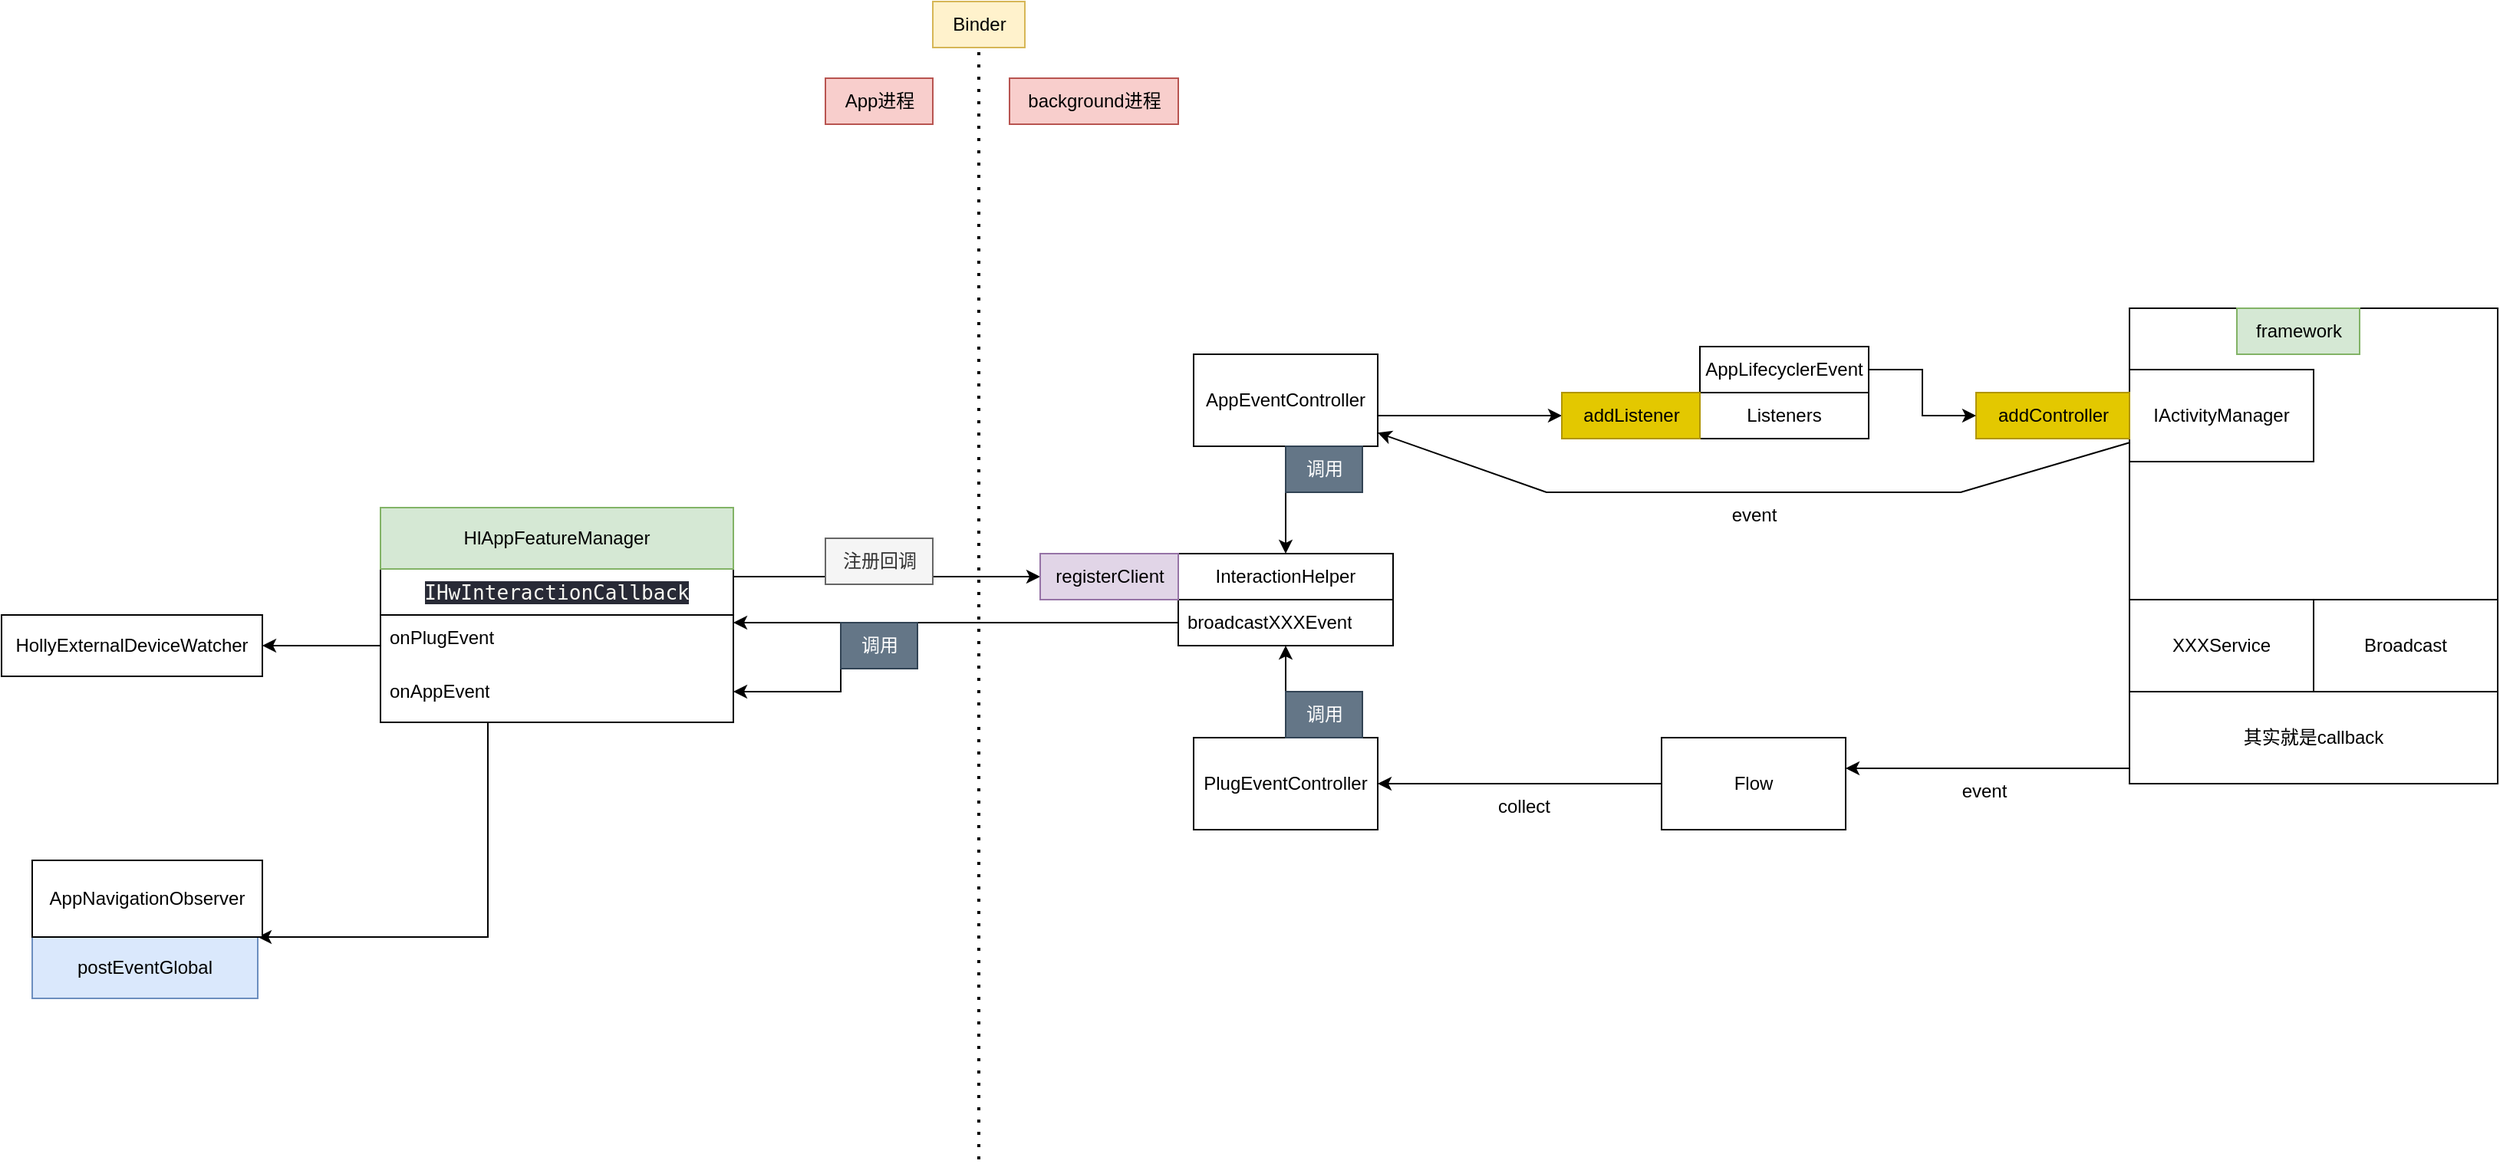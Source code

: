 <mxfile version="22.1.4" type="github">
  <diagram name="第 1 页" id="lvjemA2xEv6mycSAy2Vi">
    <mxGraphModel dx="3088" dy="738" grid="1" gridSize="10" guides="1" tooltips="1" connect="1" arrows="1" fold="1" page="1" pageScale="1" pageWidth="827" pageHeight="1169" math="0" shadow="0">
      <root>
        <mxCell id="0" />
        <mxCell id="1" parent="0" />
        <mxCell id="lztWq5X_nUzuxm9hb4JQ-7" value="" style="whiteSpace=wrap;html=1;aspect=fixed;" parent="1" vertex="1">
          <mxGeometry x="390" y="500" width="240" height="240" as="geometry" />
        </mxCell>
        <mxCell id="lztWq5X_nUzuxm9hb4JQ-8" value="framework" style="text;html=1;align=center;verticalAlign=middle;resizable=0;points=[];autosize=1;strokeColor=#82b366;fillColor=#d5e8d4;" parent="1" vertex="1">
          <mxGeometry x="460" y="500" width="80" height="30" as="geometry" />
        </mxCell>
        <mxCell id="lztWq5X_nUzuxm9hb4JQ-9" value="IActivityManager" style="rounded=0;whiteSpace=wrap;html=1;" parent="1" vertex="1">
          <mxGeometry x="390" y="540" width="120" height="60" as="geometry" />
        </mxCell>
        <mxCell id="lztWq5X_nUzuxm9hb4JQ-10" value="addController" style="text;html=1;align=center;verticalAlign=middle;resizable=0;points=[];autosize=1;strokeColor=#B09500;fillColor=#e3c800;fontColor=#000000;" parent="1" vertex="1">
          <mxGeometry x="290" y="555" width="100" height="30" as="geometry" />
        </mxCell>
        <mxCell id="lztWq5X_nUzuxm9hb4JQ-13" style="edgeStyle=orthogonalEdgeStyle;rounded=0;orthogonalLoop=1;jettySize=auto;html=1;" parent="1" source="lztWq5X_nUzuxm9hb4JQ-11" target="lztWq5X_nUzuxm9hb4JQ-10" edge="1">
          <mxGeometry relative="1" as="geometry">
            <Array as="points">
              <mxPoint x="255" y="540" />
              <mxPoint x="255" y="570" />
            </Array>
          </mxGeometry>
        </mxCell>
        <mxCell id="lztWq5X_nUzuxm9hb4JQ-11" value="AppLifecyclerEvent" style="rounded=0;whiteSpace=wrap;html=1;" parent="1" vertex="1">
          <mxGeometry x="110" y="525" width="110" height="30" as="geometry" />
        </mxCell>
        <mxCell id="lztWq5X_nUzuxm9hb4JQ-12" value="Listeners" style="whiteSpace=wrap;html=1;" parent="1" vertex="1">
          <mxGeometry x="110" y="555" width="110" height="30" as="geometry" />
        </mxCell>
        <mxCell id="lztWq5X_nUzuxm9hb4JQ-17" style="edgeStyle=orthogonalEdgeStyle;rounded=0;orthogonalLoop=1;jettySize=auto;html=1;" parent="1" source="lztWq5X_nUzuxm9hb4JQ-14" target="lztWq5X_nUzuxm9hb4JQ-16" edge="1">
          <mxGeometry relative="1" as="geometry">
            <Array as="points">
              <mxPoint x="-60" y="570" />
              <mxPoint x="-60" y="570" />
            </Array>
          </mxGeometry>
        </mxCell>
        <mxCell id="lztWq5X_nUzuxm9hb4JQ-22" style="edgeStyle=orthogonalEdgeStyle;rounded=0;orthogonalLoop=1;jettySize=auto;html=1;" parent="1" source="lztWq5X_nUzuxm9hb4JQ-14" target="lztWq5X_nUzuxm9hb4JQ-18" edge="1">
          <mxGeometry relative="1" as="geometry" />
        </mxCell>
        <mxCell id="lztWq5X_nUzuxm9hb4JQ-14" value="AppEventController" style="rounded=0;whiteSpace=wrap;html=1;" parent="1" vertex="1">
          <mxGeometry x="-220" y="530" width="120" height="60" as="geometry" />
        </mxCell>
        <mxCell id="lztWq5X_nUzuxm9hb4JQ-16" value="addListener" style="text;html=1;align=center;verticalAlign=middle;resizable=0;points=[];autosize=1;strokeColor=#B09500;fillColor=#e3c800;fontColor=#000000;" parent="1" vertex="1">
          <mxGeometry x="20" y="555" width="90" height="30" as="geometry" />
        </mxCell>
        <mxCell id="lztWq5X_nUzuxm9hb4JQ-18" value="InteractionHelper" style="swimlane;fontStyle=0;childLayout=stackLayout;horizontal=1;startSize=30;horizontalStack=0;resizeParent=1;resizeParentMax=0;resizeLast=0;collapsible=1;marginBottom=0;whiteSpace=wrap;html=1;" parent="1" vertex="1">
          <mxGeometry x="-230" y="660" width="140" height="60" as="geometry" />
        </mxCell>
        <mxCell id="lztWq5X_nUzuxm9hb4JQ-19" value="broadcastXXXEvent" style="text;strokeColor=none;fillColor=none;align=left;verticalAlign=middle;spacingLeft=4;spacingRight=4;overflow=hidden;points=[[0,0.5],[1,0.5]];portConstraint=eastwest;rotatable=0;whiteSpace=wrap;html=1;" parent="lztWq5X_nUzuxm9hb4JQ-18" vertex="1">
          <mxGeometry y="30" width="140" height="30" as="geometry" />
        </mxCell>
        <mxCell id="lztWq5X_nUzuxm9hb4JQ-23" value="调用" style="text;html=1;align=center;verticalAlign=middle;resizable=0;points=[];autosize=1;strokeColor=#314354;fillColor=#647687;fontColor=#ffffff;" parent="1" vertex="1">
          <mxGeometry x="-160" y="590" width="50" height="30" as="geometry" />
        </mxCell>
        <mxCell id="lztWq5X_nUzuxm9hb4JQ-39" style="edgeStyle=orthogonalEdgeStyle;rounded=0;orthogonalLoop=1;jettySize=auto;html=1;" parent="1" source="lztWq5X_nUzuxm9hb4JQ-25" target="lztWq5X_nUzuxm9hb4JQ-19" edge="1">
          <mxGeometry relative="1" as="geometry">
            <Array as="points">
              <mxPoint x="-160" y="720" />
              <mxPoint x="-160" y="720" />
            </Array>
          </mxGeometry>
        </mxCell>
        <mxCell id="lztWq5X_nUzuxm9hb4JQ-25" value="PlugEventController" style="rounded=0;whiteSpace=wrap;html=1;" parent="1" vertex="1">
          <mxGeometry x="-220" y="780" width="120" height="60" as="geometry" />
        </mxCell>
        <mxCell id="lztWq5X_nUzuxm9hb4JQ-32" value="XXXService" style="rounded=0;whiteSpace=wrap;html=1;" parent="1" vertex="1">
          <mxGeometry x="390" y="690" width="120" height="60" as="geometry" />
        </mxCell>
        <mxCell id="lztWq5X_nUzuxm9hb4JQ-33" value="Broadcast" style="rounded=0;whiteSpace=wrap;html=1;" parent="1" vertex="1">
          <mxGeometry x="510" y="690" width="120" height="60" as="geometry" />
        </mxCell>
        <mxCell id="lztWq5X_nUzuxm9hb4JQ-38" style="edgeStyle=orthogonalEdgeStyle;rounded=0;orthogonalLoop=1;jettySize=auto;html=1;" parent="1" source="lztWq5X_nUzuxm9hb4JQ-37" target="lztWq5X_nUzuxm9hb4JQ-52" edge="1">
          <mxGeometry relative="1" as="geometry">
            <mxPoint x="230" y="790" as="targetPoint" />
            <Array as="points">
              <mxPoint x="300" y="800" />
              <mxPoint x="300" y="800" />
            </Array>
          </mxGeometry>
        </mxCell>
        <mxCell id="lztWq5X_nUzuxm9hb4JQ-37" value="其实就是callback" style="rounded=0;whiteSpace=wrap;html=1;" parent="1" vertex="1">
          <mxGeometry x="390" y="750" width="240" height="60" as="geometry" />
        </mxCell>
        <mxCell id="lztWq5X_nUzuxm9hb4JQ-40" value="调用" style="text;html=1;align=center;verticalAlign=middle;resizable=0;points=[];autosize=1;strokeColor=#314354;fillColor=#647687;fontColor=#ffffff;" parent="1" vertex="1">
          <mxGeometry x="-160" y="750" width="50" height="30" as="geometry" />
        </mxCell>
        <mxCell id="lztWq5X_nUzuxm9hb4JQ-62" style="edgeStyle=orthogonalEdgeStyle;rounded=0;orthogonalLoop=1;jettySize=auto;html=1;" parent="1" source="lztWq5X_nUzuxm9hb4JQ-42" target="lztWq5X_nUzuxm9hb4JQ-61" edge="1">
          <mxGeometry relative="1" as="geometry">
            <Array as="points">
              <mxPoint x="-460" y="675" />
              <mxPoint x="-460" y="675" />
            </Array>
          </mxGeometry>
        </mxCell>
        <mxCell id="lztWq5X_nUzuxm9hb4JQ-42" value="&lt;div style=&quot;background-color:#282a36;color:#f8f8f2;font-family:&#39;JetBrains Mono&#39;,monospace;font-size:9.8pt;&quot;&gt;&lt;pre&gt;IHwInteractionCallback&lt;/pre&gt;&lt;/div&gt;" style="swimlane;fontStyle=0;childLayout=stackLayout;horizontal=1;startSize=30;horizontalStack=0;resizeParent=1;resizeParentMax=0;resizeLast=0;collapsible=1;marginBottom=0;whiteSpace=wrap;html=1;" parent="1" vertex="1">
          <mxGeometry x="-750" y="670" width="230" height="100" as="geometry" />
        </mxCell>
        <mxCell id="lztWq5X_nUzuxm9hb4JQ-43" value="onPlugEvent" style="text;strokeColor=none;fillColor=none;align=left;verticalAlign=middle;spacingLeft=4;spacingRight=4;overflow=hidden;points=[[0,0.5],[1,0.5]];portConstraint=eastwest;rotatable=0;whiteSpace=wrap;html=1;" parent="lztWq5X_nUzuxm9hb4JQ-42" vertex="1">
          <mxGeometry y="30" width="230" height="30" as="geometry" />
        </mxCell>
        <mxCell id="lztWq5X_nUzuxm9hb4JQ-45" value="onAppEvent" style="text;strokeColor=none;fillColor=none;align=left;verticalAlign=middle;spacingLeft=4;spacingRight=4;overflow=hidden;points=[[0,0.5],[1,0.5]];portConstraint=eastwest;rotatable=0;whiteSpace=wrap;html=1;" parent="lztWq5X_nUzuxm9hb4JQ-42" vertex="1">
          <mxGeometry y="60" width="230" height="40" as="geometry" />
        </mxCell>
        <mxCell id="lztWq5X_nUzuxm9hb4JQ-46" value="" style="endArrow=classic;html=1;rounded=0;" parent="1" source="lztWq5X_nUzuxm9hb4JQ-9" target="lztWq5X_nUzuxm9hb4JQ-14" edge="1">
          <mxGeometry width="50" height="50" relative="1" as="geometry">
            <mxPoint x="180" y="720" as="sourcePoint" />
            <mxPoint x="230" y="670" as="targetPoint" />
            <Array as="points">
              <mxPoint x="280" y="620" />
              <mxPoint x="150" y="620" />
              <mxPoint x="10" y="620" />
            </Array>
          </mxGeometry>
        </mxCell>
        <mxCell id="lztWq5X_nUzuxm9hb4JQ-47" value="event" style="text;html=1;align=center;verticalAlign=middle;resizable=0;points=[];autosize=1;strokeColor=none;fillColor=none;" parent="1" vertex="1">
          <mxGeometry x="120" y="620" width="50" height="30" as="geometry" />
        </mxCell>
        <mxCell id="lztWq5X_nUzuxm9hb4JQ-48" value="event" style="text;html=1;align=center;verticalAlign=middle;resizable=0;points=[];autosize=1;strokeColor=none;fillColor=none;" parent="1" vertex="1">
          <mxGeometry x="270" y="800" width="50" height="30" as="geometry" />
        </mxCell>
        <mxCell id="lztWq5X_nUzuxm9hb4JQ-49" style="edgeStyle=orthogonalEdgeStyle;rounded=0;orthogonalLoop=1;jettySize=auto;html=1;" parent="1" source="lztWq5X_nUzuxm9hb4JQ-19" target="lztWq5X_nUzuxm9hb4JQ-42" edge="1">
          <mxGeometry relative="1" as="geometry">
            <Array as="points">
              <mxPoint x="-390" y="705" />
              <mxPoint x="-390" y="705" />
            </Array>
          </mxGeometry>
        </mxCell>
        <mxCell id="lztWq5X_nUzuxm9hb4JQ-50" style="edgeStyle=orthogonalEdgeStyle;rounded=0;orthogonalLoop=1;jettySize=auto;html=1;" parent="1" source="lztWq5X_nUzuxm9hb4JQ-19" target="lztWq5X_nUzuxm9hb4JQ-45" edge="1">
          <mxGeometry relative="1" as="geometry">
            <Array as="points">
              <mxPoint x="-450" y="705" />
              <mxPoint x="-450" y="750" />
            </Array>
          </mxGeometry>
        </mxCell>
        <mxCell id="lztWq5X_nUzuxm9hb4JQ-51" value="调用" style="text;html=1;align=center;verticalAlign=middle;resizable=0;points=[];autosize=1;strokeColor=#314354;fillColor=#647687;fontColor=#ffffff;" parent="1" vertex="1">
          <mxGeometry x="-450" y="705" width="50" height="30" as="geometry" />
        </mxCell>
        <mxCell id="lztWq5X_nUzuxm9hb4JQ-54" style="edgeStyle=orthogonalEdgeStyle;rounded=0;orthogonalLoop=1;jettySize=auto;html=1;exitX=0;exitY=0.5;exitDx=0;exitDy=0;" parent="1" source="lztWq5X_nUzuxm9hb4JQ-52" target="lztWq5X_nUzuxm9hb4JQ-25" edge="1">
          <mxGeometry relative="1" as="geometry" />
        </mxCell>
        <mxCell id="lztWq5X_nUzuxm9hb4JQ-52" value="Flow" style="rounded=0;whiteSpace=wrap;html=1;" parent="1" vertex="1">
          <mxGeometry x="85" y="780" width="120" height="60" as="geometry" />
        </mxCell>
        <mxCell id="lztWq5X_nUzuxm9hb4JQ-55" value="collect" style="text;html=1;align=center;verticalAlign=middle;resizable=0;points=[];autosize=1;strokeColor=none;fillColor=none;" parent="1" vertex="1">
          <mxGeometry x="-35" y="810" width="60" height="30" as="geometry" />
        </mxCell>
        <mxCell id="lztWq5X_nUzuxm9hb4JQ-56" value="" style="endArrow=none;dashed=1;html=1;dashPattern=1 3;strokeWidth=2;rounded=0;" parent="1" edge="1">
          <mxGeometry width="50" height="50" relative="1" as="geometry">
            <mxPoint x="-360" y="1055" as="sourcePoint" />
            <mxPoint x="-360" y="325" as="targetPoint" />
          </mxGeometry>
        </mxCell>
        <mxCell id="lztWq5X_nUzuxm9hb4JQ-57" value="Binder" style="text;html=1;align=center;verticalAlign=middle;resizable=0;points=[];autosize=1;strokeColor=#d6b656;fillColor=#fff2cc;" parent="1" vertex="1">
          <mxGeometry x="-390" y="300" width="60" height="30" as="geometry" />
        </mxCell>
        <mxCell id="lztWq5X_nUzuxm9hb4JQ-59" value="background进程" style="text;html=1;align=center;verticalAlign=middle;resizable=0;points=[];autosize=1;strokeColor=#b85450;fillColor=#f8cecc;" parent="1" vertex="1">
          <mxGeometry x="-340" y="350" width="110" height="30" as="geometry" />
        </mxCell>
        <mxCell id="lztWq5X_nUzuxm9hb4JQ-60" value="App进程" style="text;html=1;align=center;verticalAlign=middle;resizable=0;points=[];autosize=1;strokeColor=#b85450;fillColor=#f8cecc;" parent="1" vertex="1">
          <mxGeometry x="-460" y="350" width="70" height="30" as="geometry" />
        </mxCell>
        <mxCell id="lztWq5X_nUzuxm9hb4JQ-61" value="registerClient" style="text;html=1;align=center;verticalAlign=middle;resizable=0;points=[];autosize=1;strokeColor=#9673a6;fillColor=#e1d5e7;" parent="1" vertex="1">
          <mxGeometry x="-320" y="660" width="90" height="30" as="geometry" />
        </mxCell>
        <mxCell id="lztWq5X_nUzuxm9hb4JQ-63" value="注册回调" style="text;html=1;align=center;verticalAlign=middle;resizable=0;points=[];autosize=1;strokeColor=#666666;fillColor=#f5f5f5;fontColor=#333333;" parent="1" vertex="1">
          <mxGeometry x="-460" y="650" width="70" height="30" as="geometry" />
        </mxCell>
        <mxCell id="GwlXa5Q_ITVcldn20HJ_-2" value="HlAppFeatureManager" style="whiteSpace=wrap;html=1;fillColor=#d5e8d4;strokeColor=#82b366;" vertex="1" parent="1">
          <mxGeometry x="-750" y="630" width="230" height="40" as="geometry" />
        </mxCell>
        <mxCell id="GwlXa5Q_ITVcldn20HJ_-4" value="postEventGlobal" style="rounded=0;whiteSpace=wrap;html=1;fillColor=#dae8fc;strokeColor=#6c8ebf;" vertex="1" parent="1">
          <mxGeometry x="-977" y="910" width="147" height="40" as="geometry" />
        </mxCell>
        <mxCell id="GwlXa5Q_ITVcldn20HJ_-5" style="edgeStyle=orthogonalEdgeStyle;rounded=0;orthogonalLoop=1;jettySize=auto;html=1;" edge="1" parent="1" source="lztWq5X_nUzuxm9hb4JQ-45" target="GwlXa5Q_ITVcldn20HJ_-4">
          <mxGeometry relative="1" as="geometry">
            <Array as="points">
              <mxPoint x="-680" y="910" />
            </Array>
          </mxGeometry>
        </mxCell>
        <mxCell id="GwlXa5Q_ITVcldn20HJ_-6" value="AppNavigationObserver" style="rounded=0;whiteSpace=wrap;html=1;" vertex="1" parent="1">
          <mxGeometry x="-977" y="860" width="150" height="50" as="geometry" />
        </mxCell>
        <mxCell id="GwlXa5Q_ITVcldn20HJ_-7" value="HollyExternalDeviceWatcher" style="rounded=0;whiteSpace=wrap;html=1;" vertex="1" parent="1">
          <mxGeometry x="-997" y="700" width="170" height="40" as="geometry" />
        </mxCell>
        <mxCell id="GwlXa5Q_ITVcldn20HJ_-8" style="edgeStyle=orthogonalEdgeStyle;rounded=0;orthogonalLoop=1;jettySize=auto;html=1;" edge="1" parent="1" source="lztWq5X_nUzuxm9hb4JQ-43" target="GwlXa5Q_ITVcldn20HJ_-7">
          <mxGeometry relative="1" as="geometry">
            <Array as="points">
              <mxPoint x="-790" y="720" />
              <mxPoint x="-790" y="720" />
            </Array>
          </mxGeometry>
        </mxCell>
      </root>
    </mxGraphModel>
  </diagram>
</mxfile>
